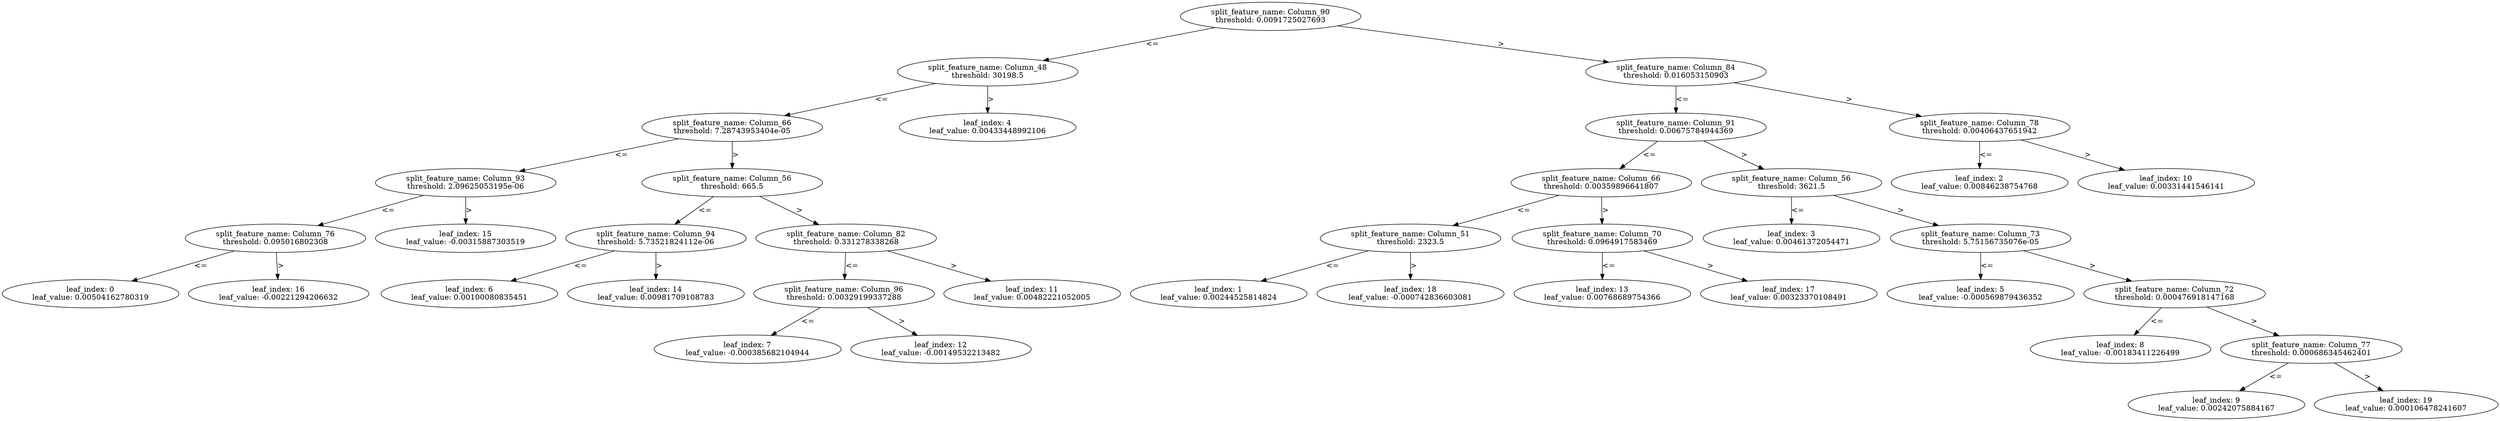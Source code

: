 digraph Tree62 {
	split0 [label="split_feature_name: Column_90\nthreshold: 0.0091725027693"]
	split3 [label="split_feature_name: Column_48\nthreshold: 30198.5"]
	split5 [label="split_feature_name: Column_66\nthreshold: 7.28743953404e-05"]
	split14 [label="split_feature_name: Column_93\nthreshold: 2.09625053195e-06"]
	split15 [label="split_feature_name: Column_76\nthreshold: 0.095016802308"]
	leaf0 [label="leaf_index: 0\nleaf_value: 0.00504162780319"]
	split15 -> leaf0 [label="<="]
	leaf16 [label="leaf_index: 16\nleaf_value: -0.00221294206632"]
	split15 -> leaf16 [label=">"]
	split14 -> split15 [label="<="]
	leaf15 [label="leaf_index: 15\nleaf_value: -0.00315887303519"]
	split14 -> leaf15 [label=">"]
	split5 -> split14 [label="<="]
	split6 [label="split_feature_name: Column_56\nthreshold: 665.5"]
	split13 [label="split_feature_name: Column_94\nthreshold: 5.73521824112e-06"]
	leaf6 [label="leaf_index: 6\nleaf_value: 0.00100080835451"]
	split13 -> leaf6 [label="<="]
	leaf14 [label="leaf_index: 14\nleaf_value: 0.00981709108783"]
	split13 -> leaf14 [label=">"]
	split6 -> split13 [label="<="]
	split10 [label="split_feature_name: Column_82\nthreshold: 0.331278338268"]
	split11 [label="split_feature_name: Column_96\nthreshold: 0.00329199337288"]
	leaf7 [label="leaf_index: 7\nleaf_value: -0.000385682104944"]
	split11 -> leaf7 [label="<="]
	leaf12 [label="leaf_index: 12\nleaf_value: -0.00149532213482"]
	split11 -> leaf12 [label=">"]
	split10 -> split11 [label="<="]
	leaf11 [label="leaf_index: 11\nleaf_value: 0.00482221052005"]
	split10 -> leaf11 [label=">"]
	split6 -> split10 [label=">"]
	split5 -> split6 [label=">"]
	split3 -> split5 [label="<="]
	leaf4 [label="leaf_index: 4\nleaf_value: 0.00433448992106"]
	split3 -> leaf4 [label=">"]
	split0 -> split3 [label="<="]
	split1 [label="split_feature_name: Column_84\nthreshold: 0.016053150903"]
	split2 [label="split_feature_name: Column_91\nthreshold: 0.00675784944369"]
	split12 [label="split_feature_name: Column_66\nthreshold: 0.00359896641807"]
	split17 [label="split_feature_name: Column_51\nthreshold: 2323.5"]
	leaf1 [label="leaf_index: 1\nleaf_value: 0.00244525814824"]
	split17 -> leaf1 [label="<="]
	leaf18 [label="leaf_index: 18\nleaf_value: -0.000742836603081"]
	split17 -> leaf18 [label=">"]
	split12 -> split17 [label="<="]
	split16 [label="split_feature_name: Column_70\nthreshold: 0.0964917583469"]
	leaf13 [label="leaf_index: 13\nleaf_value: 0.00768689754366"]
	split16 -> leaf13 [label="<="]
	leaf17 [label="leaf_index: 17\nleaf_value: 0.00323370108491"]
	split16 -> leaf17 [label=">"]
	split12 -> split16 [label=">"]
	split2 -> split12 [label="<="]
	split4 [label="split_feature_name: Column_56\nthreshold: 3621.5"]
	leaf3 [label="leaf_index: 3\nleaf_value: 0.00461372054471"]
	split4 -> leaf3 [label="<="]
	split7 [label="split_feature_name: Column_73\nthreshold: 5.75156735076e-05"]
	leaf5 [label="leaf_index: 5\nleaf_value: -0.000569879436352"]
	split7 -> leaf5 [label="<="]
	split8 [label="split_feature_name: Column_72\nthreshold: 0.000476918147168"]
	leaf8 [label="leaf_index: 8\nleaf_value: -0.00183411226499"]
	split8 -> leaf8 [label="<="]
	split18 [label="split_feature_name: Column_77\nthreshold: 0.000686345462401"]
	leaf9 [label="leaf_index: 9\nleaf_value: 0.00242075884167"]
	split18 -> leaf9 [label="<="]
	leaf19 [label="leaf_index: 19\nleaf_value: 0.000106478241607"]
	split18 -> leaf19 [label=">"]
	split8 -> split18 [label=">"]
	split7 -> split8 [label=">"]
	split4 -> split7 [label=">"]
	split2 -> split4 [label=">"]
	split1 -> split2 [label="<="]
	split9 [label="split_feature_name: Column_78\nthreshold: 0.00406437651942"]
	leaf2 [label="leaf_index: 2\nleaf_value: 0.00846238754768"]
	split9 -> leaf2 [label="<="]
	leaf10 [label="leaf_index: 10\nleaf_value: 0.00331441546141"]
	split9 -> leaf10 [label=">"]
	split1 -> split9 [label=">"]
	split0 -> split1 [label=">"]
}
